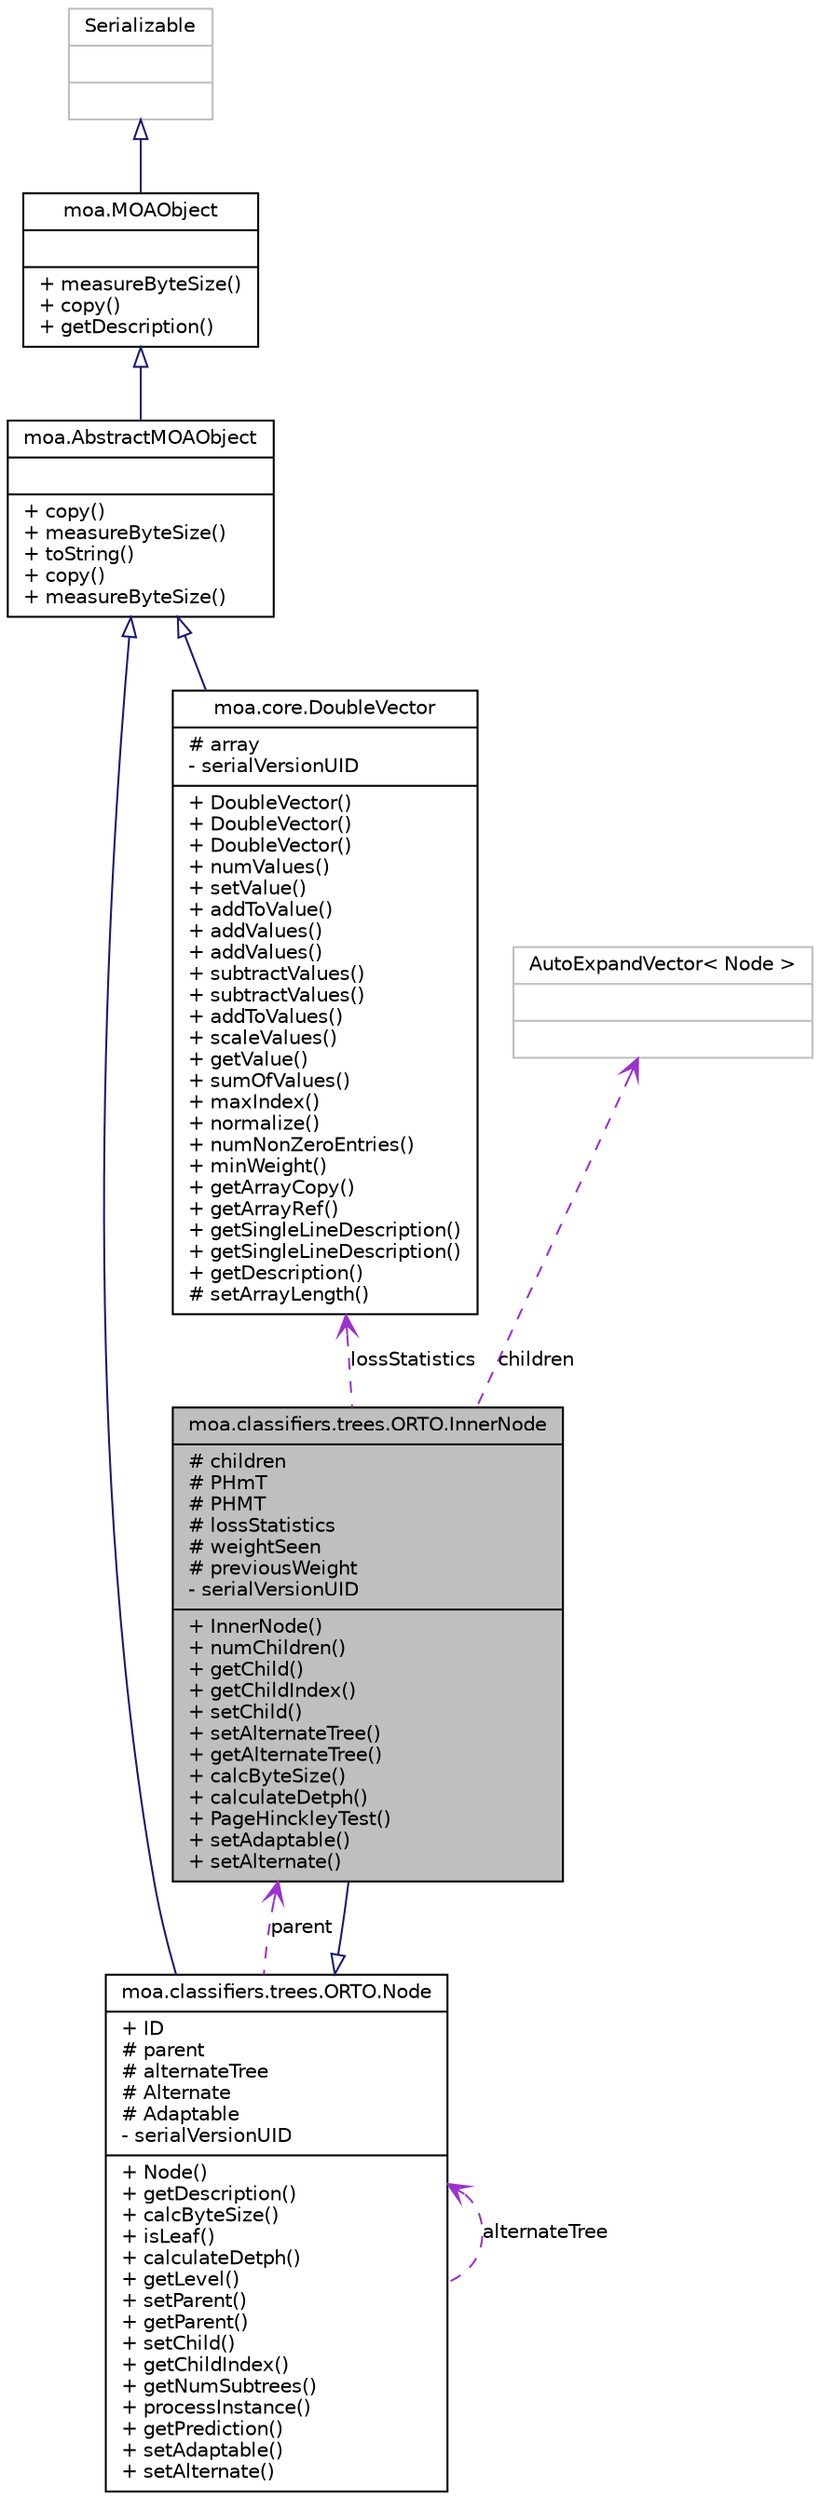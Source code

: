 digraph G
{
  edge [fontname="Helvetica",fontsize="10",labelfontname="Helvetica",labelfontsize="10"];
  node [fontname="Helvetica",fontsize="10",shape=record];
  Node1 [label="{moa.classifiers.trees.ORTO.InnerNode\n|# children\l# PHmT\l# PHMT\l# lossStatistics\l# weightSeen\l# previousWeight\l- serialVersionUID\l|+ InnerNode()\l+ numChildren()\l+ getChild()\l+ getChildIndex()\l+ setChild()\l+ setAlternateTree()\l+ getAlternateTree()\l+ calcByteSize()\l+ calculateDetph()\l+ PageHinckleyTest()\l+ setAdaptable()\l+ setAlternate()\l}",height=0.2,width=0.4,color="black", fillcolor="grey75", style="filled" fontcolor="black"];
  Node2 -> Node1 [dir=back,color="midnightblue",fontsize="10",style="solid",arrowtail="empty",fontname="Helvetica"];
  Node2 [label="{moa.classifiers.trees.ORTO.Node\n|+ ID\l# parent\l# alternateTree\l# Alternate\l# Adaptable\l- serialVersionUID\l|+ Node()\l+ getDescription()\l+ calcByteSize()\l+ isLeaf()\l+ calculateDetph()\l+ getLevel()\l+ setParent()\l+ getParent()\l+ setChild()\l+ getChildIndex()\l+ getNumSubtrees()\l+ processInstance()\l+ getPrediction()\l+ setAdaptable()\l+ setAlternate()\l}",height=0.2,width=0.4,color="black", fillcolor="white", style="filled",URL="$classmoa_1_1classifiers_1_1trees_1_1ORTO_1_1Node.html"];
  Node3 -> Node2 [dir=back,color="midnightblue",fontsize="10",style="solid",arrowtail="empty",fontname="Helvetica"];
  Node3 [label="{moa.AbstractMOAObject\n||+ copy()\l+ measureByteSize()\l+ toString()\l+ copy()\l+ measureByteSize()\l}",height=0.2,width=0.4,color="black", fillcolor="white", style="filled",URL="$classmoa_1_1AbstractMOAObject.html",tooltip="Abstract MOA Object."];
  Node4 -> Node3 [dir=back,color="midnightblue",fontsize="10",style="solid",arrowtail="empty",fontname="Helvetica"];
  Node4 [label="{moa.MOAObject\n||+ measureByteSize()\l+ copy()\l+ getDescription()\l}",height=0.2,width=0.4,color="black", fillcolor="white", style="filled",URL="$interfacemoa_1_1MOAObject.html",tooltip="Interface implemented by classes in MOA, so that all are serializable, can produce..."];
  Node5 -> Node4 [dir=back,color="midnightblue",fontsize="10",style="solid",arrowtail="empty",fontname="Helvetica"];
  Node5 [label="{Serializable\n||}",height=0.2,width=0.4,color="grey75", fillcolor="white", style="filled"];
  Node1 -> Node2 [dir=back,color="darkorchid3",fontsize="10",style="dashed",label="parent",arrowtail="open",fontname="Helvetica"];
  Node2 -> Node2 [dir=back,color="darkorchid3",fontsize="10",style="dashed",label="alternateTree",arrowtail="open",fontname="Helvetica"];
  Node6 -> Node1 [dir=back,color="darkorchid3",fontsize="10",style="dashed",label="lossStatistics",arrowtail="open",fontname="Helvetica"];
  Node6 [label="{moa.core.DoubleVector\n|# array\l- serialVersionUID\l|+ DoubleVector()\l+ DoubleVector()\l+ DoubleVector()\l+ numValues()\l+ setValue()\l+ addToValue()\l+ addValues()\l+ addValues()\l+ subtractValues()\l+ subtractValues()\l+ addToValues()\l+ scaleValues()\l+ getValue()\l+ sumOfValues()\l+ maxIndex()\l+ normalize()\l+ numNonZeroEntries()\l+ minWeight()\l+ getArrayCopy()\l+ getArrayRef()\l+ getSingleLineDescription()\l+ getSingleLineDescription()\l+ getDescription()\l# setArrayLength()\l}",height=0.2,width=0.4,color="black", fillcolor="white", style="filled",URL="$classmoa_1_1core_1_1DoubleVector.html",tooltip="Vector of double numbers with some utilities."];
  Node3 -> Node6 [dir=back,color="midnightblue",fontsize="10",style="solid",arrowtail="empty",fontname="Helvetica"];
  Node7 -> Node1 [dir=back,color="darkorchid3",fontsize="10",style="dashed",label="children",arrowtail="open",fontname="Helvetica"];
  Node7 [label="{AutoExpandVector\< Node \>\n||}",height=0.2,width=0.4,color="grey75", fillcolor="white", style="filled"];
}
